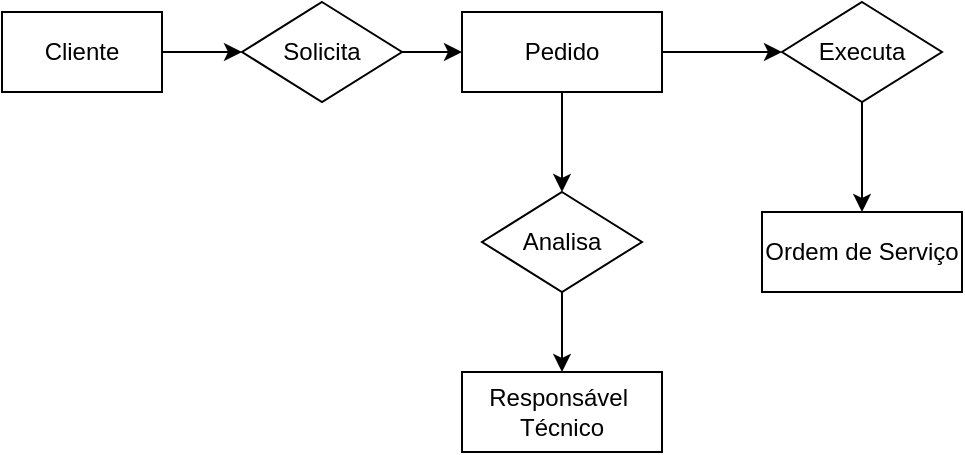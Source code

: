 <mxfile version="20.3.0" type="device"><diagram id="gHzXDmZ55WAug5aNJx0p" name="Página-1"><mxGraphModel dx="519" dy="308" grid="1" gridSize="10" guides="1" tooltips="1" connect="1" arrows="1" fold="1" page="1" pageScale="1" pageWidth="827" pageHeight="1169" math="0" shadow="0"><root><mxCell id="0"/><mxCell id="1" parent="0"/><mxCell id="MVAGZtRP8OBxlyOVmf5P-8" style="edgeStyle=orthogonalEdgeStyle;rounded=0;orthogonalLoop=1;jettySize=auto;html=1;exitX=1;exitY=0.5;exitDx=0;exitDy=0;" edge="1" parent="1" source="MVAGZtRP8OBxlyOVmf5P-1" target="MVAGZtRP8OBxlyOVmf5P-6"><mxGeometry relative="1" as="geometry"/></mxCell><mxCell id="MVAGZtRP8OBxlyOVmf5P-1" value="Cliente" style="whiteSpace=wrap;html=1;align=center;" vertex="1" parent="1"><mxGeometry x="40" y="70" width="80" height="40" as="geometry"/></mxCell><mxCell id="MVAGZtRP8OBxlyOVmf5P-13" style="edgeStyle=orthogonalEdgeStyle;rounded=0;orthogonalLoop=1;jettySize=auto;html=1;exitX=0.5;exitY=1;exitDx=0;exitDy=0;entryX=0.5;entryY=0;entryDx=0;entryDy=0;" edge="1" parent="1" source="MVAGZtRP8OBxlyOVmf5P-2" target="MVAGZtRP8OBxlyOVmf5P-11"><mxGeometry relative="1" as="geometry"/></mxCell><mxCell id="MVAGZtRP8OBxlyOVmf5P-15" style="edgeStyle=orthogonalEdgeStyle;rounded=0;orthogonalLoop=1;jettySize=auto;html=1;exitX=1;exitY=0.5;exitDx=0;exitDy=0;entryX=0;entryY=0.5;entryDx=0;entryDy=0;" edge="1" parent="1" source="MVAGZtRP8OBxlyOVmf5P-2" target="MVAGZtRP8OBxlyOVmf5P-12"><mxGeometry relative="1" as="geometry"/></mxCell><mxCell id="MVAGZtRP8OBxlyOVmf5P-2" value="Pedido" style="whiteSpace=wrap;html=1;align=center;" vertex="1" parent="1"><mxGeometry x="270" y="70" width="100" height="40" as="geometry"/></mxCell><mxCell id="MVAGZtRP8OBxlyOVmf5P-3" value="Ordem de Serviço" style="whiteSpace=wrap;html=1;align=center;" vertex="1" parent="1"><mxGeometry x="420" y="170" width="100" height="40" as="geometry"/></mxCell><mxCell id="MVAGZtRP8OBxlyOVmf5P-4" value="Responsável&amp;nbsp;&lt;br&gt;Técnico" style="whiteSpace=wrap;html=1;align=center;" vertex="1" parent="1"><mxGeometry x="270" y="250" width="100" height="40" as="geometry"/></mxCell><mxCell id="MVAGZtRP8OBxlyOVmf5P-9" style="edgeStyle=orthogonalEdgeStyle;rounded=0;orthogonalLoop=1;jettySize=auto;html=1;exitX=1;exitY=0.5;exitDx=0;exitDy=0;entryX=0;entryY=0.5;entryDx=0;entryDy=0;" edge="1" parent="1" source="MVAGZtRP8OBxlyOVmf5P-6" target="MVAGZtRP8OBxlyOVmf5P-2"><mxGeometry relative="1" as="geometry"/></mxCell><mxCell id="MVAGZtRP8OBxlyOVmf5P-6" value="Solicita" style="shape=rhombus;perimeter=rhombusPerimeter;whiteSpace=wrap;html=1;align=center;" vertex="1" parent="1"><mxGeometry x="160" y="65" width="80" height="50" as="geometry"/></mxCell><mxCell id="MVAGZtRP8OBxlyOVmf5P-14" style="edgeStyle=orthogonalEdgeStyle;rounded=0;orthogonalLoop=1;jettySize=auto;html=1;exitX=0.5;exitY=1;exitDx=0;exitDy=0;entryX=0.5;entryY=0;entryDx=0;entryDy=0;" edge="1" parent="1" source="MVAGZtRP8OBxlyOVmf5P-11" target="MVAGZtRP8OBxlyOVmf5P-4"><mxGeometry relative="1" as="geometry"/></mxCell><mxCell id="MVAGZtRP8OBxlyOVmf5P-11" value="Analisa" style="shape=rhombus;perimeter=rhombusPerimeter;whiteSpace=wrap;html=1;align=center;" vertex="1" parent="1"><mxGeometry x="280" y="160" width="80" height="50" as="geometry"/></mxCell><mxCell id="MVAGZtRP8OBxlyOVmf5P-16" style="edgeStyle=orthogonalEdgeStyle;rounded=0;orthogonalLoop=1;jettySize=auto;html=1;exitX=0.5;exitY=1;exitDx=0;exitDy=0;entryX=0.5;entryY=0;entryDx=0;entryDy=0;" edge="1" parent="1" source="MVAGZtRP8OBxlyOVmf5P-12" target="MVAGZtRP8OBxlyOVmf5P-3"><mxGeometry relative="1" as="geometry"/></mxCell><mxCell id="MVAGZtRP8OBxlyOVmf5P-12" value="Executa" style="shape=rhombus;perimeter=rhombusPerimeter;whiteSpace=wrap;html=1;align=center;" vertex="1" parent="1"><mxGeometry x="430" y="65" width="80" height="50" as="geometry"/></mxCell></root></mxGraphModel></diagram></mxfile>